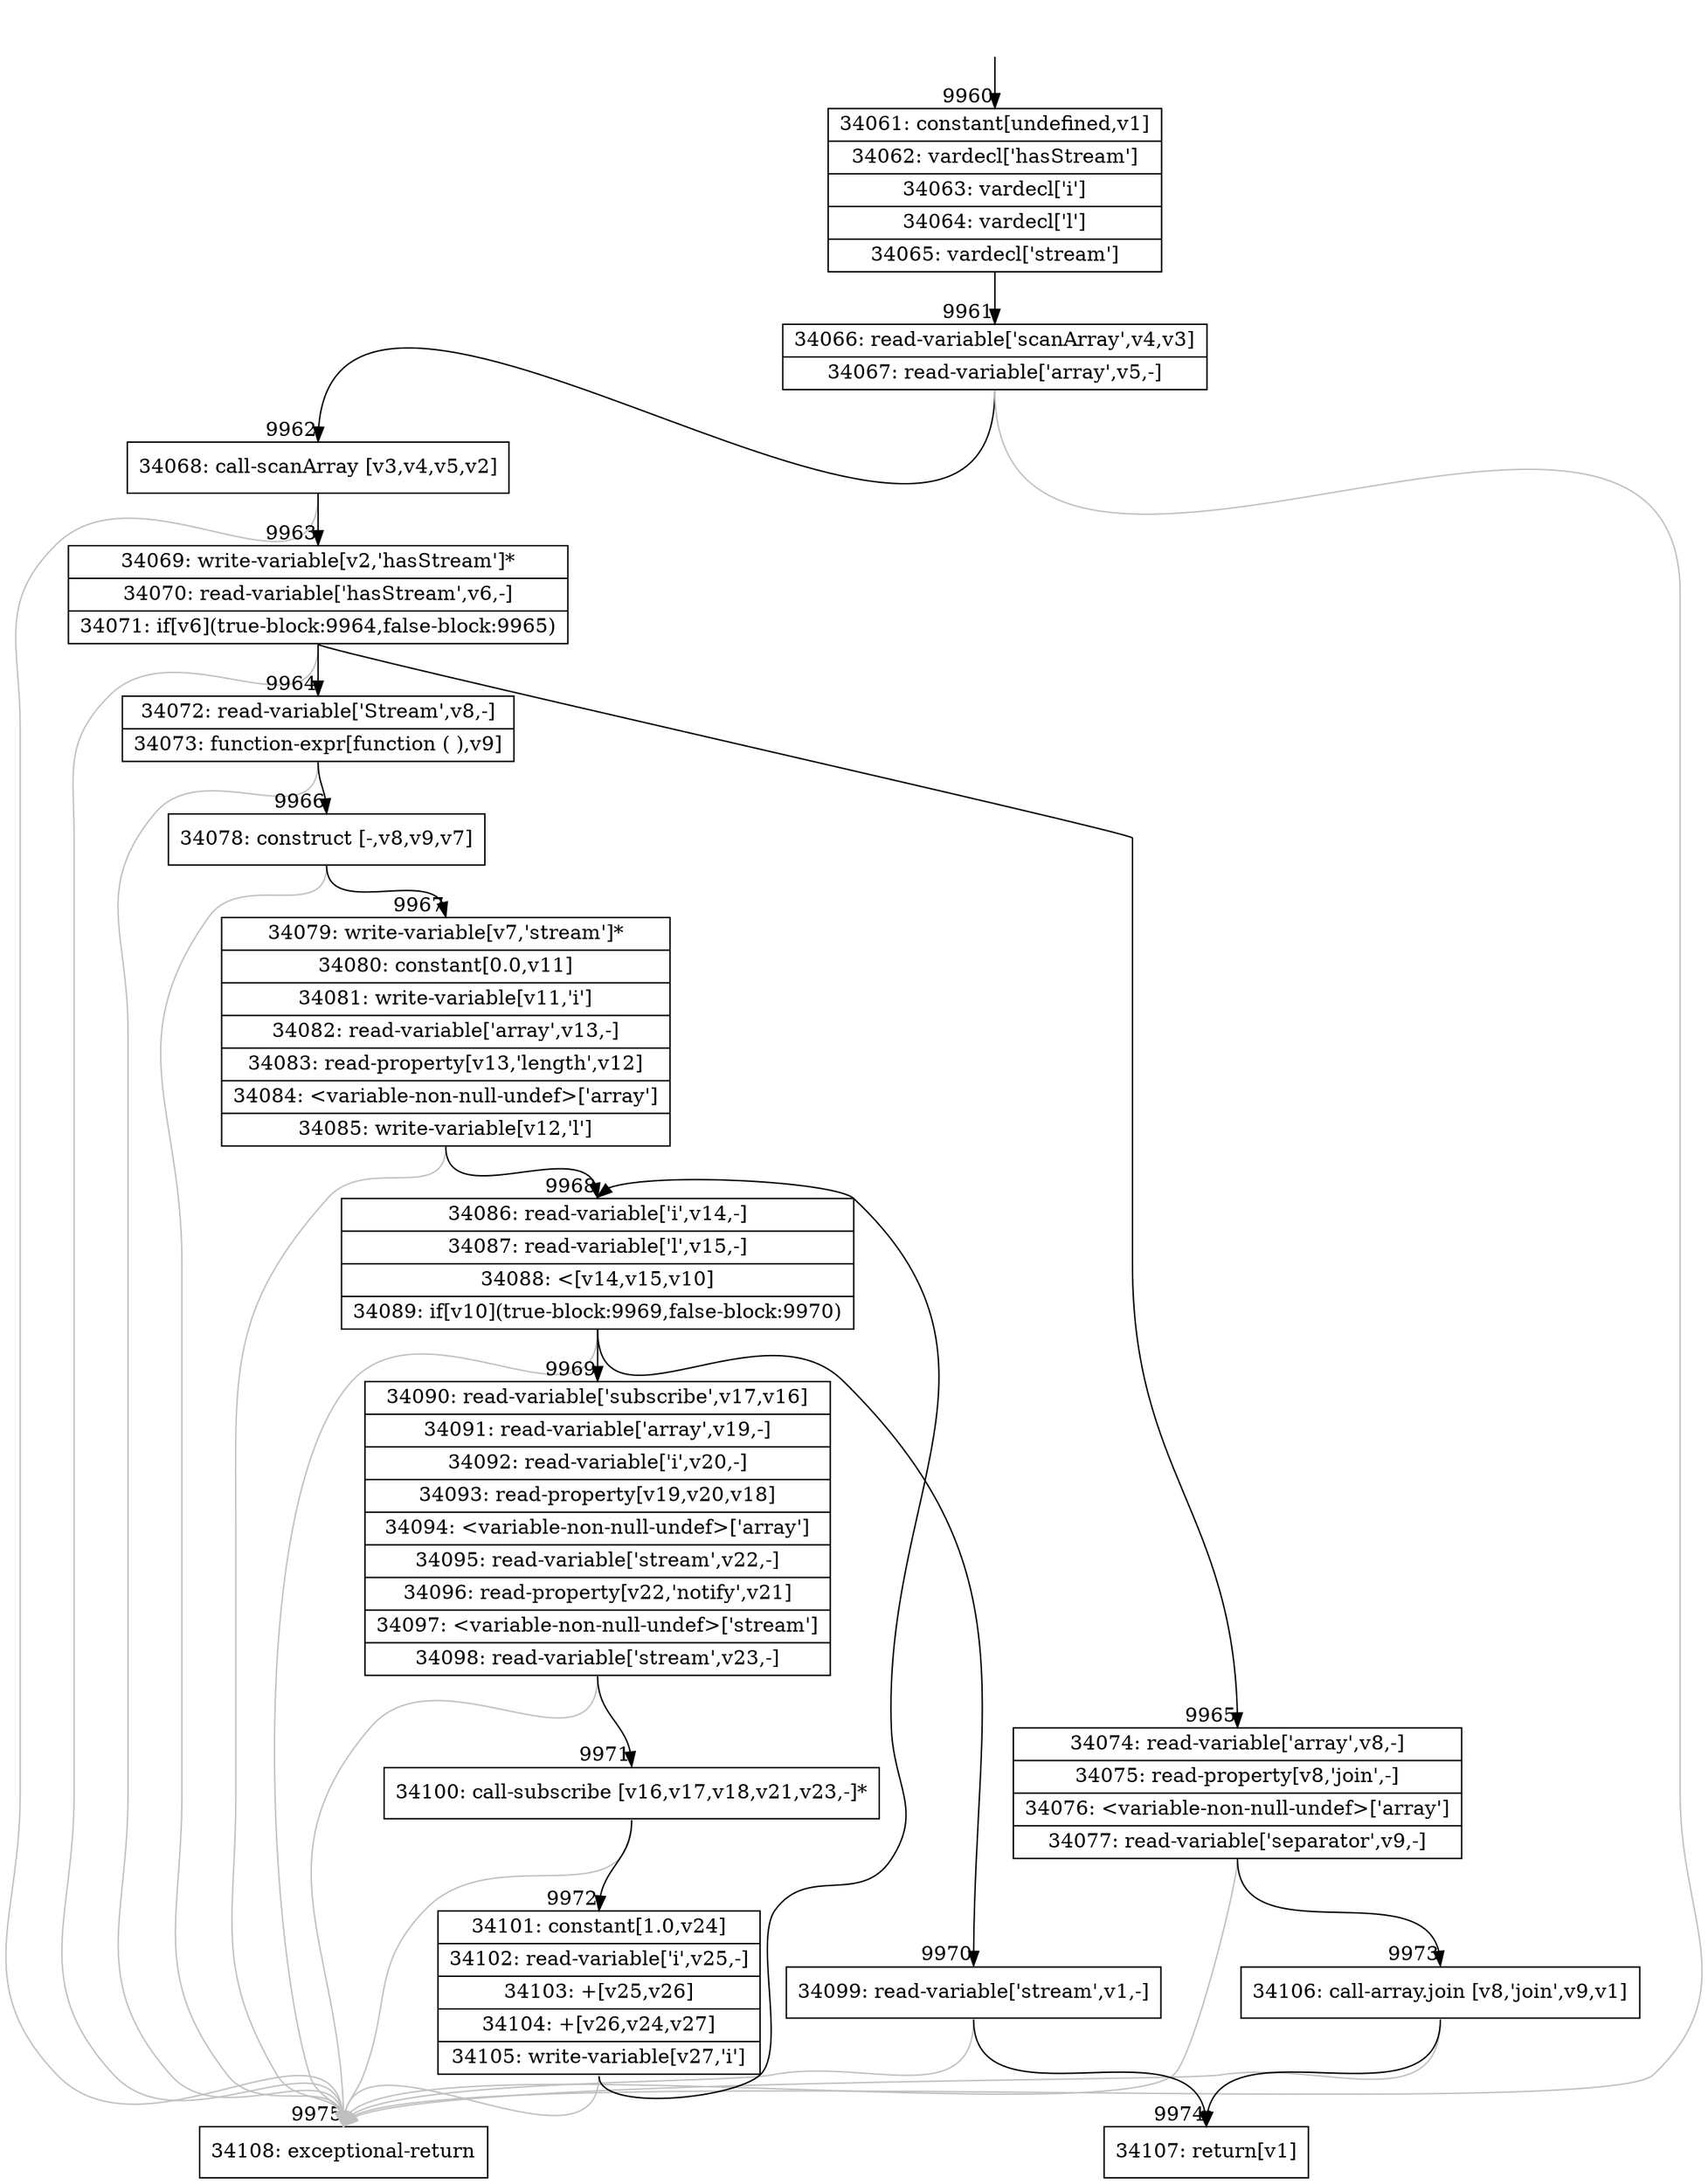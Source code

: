 digraph {
rankdir="TD"
BB_entry853[shape=none,label=""];
BB_entry853 -> BB9960 [tailport=s, headport=n, headlabel="    9960"]
BB9960 [shape=record label="{34061: constant[undefined,v1]|34062: vardecl['hasStream']|34063: vardecl['i']|34064: vardecl['l']|34065: vardecl['stream']}" ] 
BB9960 -> BB9961 [tailport=s, headport=n, headlabel="      9961"]
BB9961 [shape=record label="{34066: read-variable['scanArray',v4,v3]|34067: read-variable['array',v5,-]}" ] 
BB9961 -> BB9962 [tailport=s, headport=n, headlabel="      9962"]
BB9961 -> BB9975 [tailport=s, headport=n, color=gray, headlabel="      9975"]
BB9962 [shape=record label="{34068: call-scanArray [v3,v4,v5,v2]}" ] 
BB9962 -> BB9963 [tailport=s, headport=n, headlabel="      9963"]
BB9962 -> BB9975 [tailport=s, headport=n, color=gray]
BB9963 [shape=record label="{34069: write-variable[v2,'hasStream']*|34070: read-variable['hasStream',v6,-]|34071: if[v6](true-block:9964,false-block:9965)}" ] 
BB9963 -> BB9964 [tailport=s, headport=n, headlabel="      9964"]
BB9963 -> BB9965 [tailport=s, headport=n, headlabel="      9965"]
BB9963 -> BB9975 [tailport=s, headport=n, color=gray]
BB9964 [shape=record label="{34072: read-variable['Stream',v8,-]|34073: function-expr[function ( ),v9]}" ] 
BB9964 -> BB9966 [tailport=s, headport=n, headlabel="      9966"]
BB9964 -> BB9975 [tailport=s, headport=n, color=gray]
BB9965 [shape=record label="{34074: read-variable['array',v8,-]|34075: read-property[v8,'join',-]|34076: \<variable-non-null-undef\>['array']|34077: read-variable['separator',v9,-]}" ] 
BB9965 -> BB9973 [tailport=s, headport=n, headlabel="      9973"]
BB9965 -> BB9975 [tailport=s, headport=n, color=gray]
BB9966 [shape=record label="{34078: construct [-,v8,v9,v7]}" ] 
BB9966 -> BB9967 [tailport=s, headport=n, headlabel="      9967"]
BB9966 -> BB9975 [tailport=s, headport=n, color=gray]
BB9967 [shape=record label="{34079: write-variable[v7,'stream']*|34080: constant[0.0,v11]|34081: write-variable[v11,'i']|34082: read-variable['array',v13,-]|34083: read-property[v13,'length',v12]|34084: \<variable-non-null-undef\>['array']|34085: write-variable[v12,'l']}" ] 
BB9967 -> BB9968 [tailport=s, headport=n, headlabel="      9968"]
BB9967 -> BB9975 [tailport=s, headport=n, color=gray]
BB9968 [shape=record label="{34086: read-variable['i',v14,-]|34087: read-variable['l',v15,-]|34088: \<[v14,v15,v10]|34089: if[v10](true-block:9969,false-block:9970)}" ] 
BB9968 -> BB9969 [tailport=s, headport=n, headlabel="      9969"]
BB9968 -> BB9970 [tailport=s, headport=n, headlabel="      9970"]
BB9968 -> BB9975 [tailport=s, headport=n, color=gray]
BB9969 [shape=record label="{34090: read-variable['subscribe',v17,v16]|34091: read-variable['array',v19,-]|34092: read-variable['i',v20,-]|34093: read-property[v19,v20,v18]|34094: \<variable-non-null-undef\>['array']|34095: read-variable['stream',v22,-]|34096: read-property[v22,'notify',v21]|34097: \<variable-non-null-undef\>['stream']|34098: read-variable['stream',v23,-]}" ] 
BB9969 -> BB9971 [tailport=s, headport=n, headlabel="      9971"]
BB9969 -> BB9975 [tailport=s, headport=n, color=gray]
BB9970 [shape=record label="{34099: read-variable['stream',v1,-]}" ] 
BB9970 -> BB9974 [tailport=s, headport=n, headlabel="      9974"]
BB9970 -> BB9975 [tailport=s, headport=n, color=gray]
BB9971 [shape=record label="{34100: call-subscribe [v16,v17,v18,v21,v23,-]*}" ] 
BB9971 -> BB9972 [tailport=s, headport=n, headlabel="      9972"]
BB9971 -> BB9975 [tailport=s, headport=n, color=gray]
BB9972 [shape=record label="{34101: constant[1.0,v24]|34102: read-variable['i',v25,-]|34103: +[v25,v26]|34104: +[v26,v24,v27]|34105: write-variable[v27,'i']}" ] 
BB9972 -> BB9968 [tailport=s, headport=n]
BB9972 -> BB9975 [tailport=s, headport=n, color=gray]
BB9973 [shape=record label="{34106: call-array.join [v8,'join',v9,v1]}" ] 
BB9973 -> BB9974 [tailport=s, headport=n]
BB9973 -> BB9975 [tailport=s, headport=n, color=gray]
BB9974 [shape=record label="{34107: return[v1]}" ] 
BB9975 [shape=record label="{34108: exceptional-return}" ] 
//#$~ 17822
}

